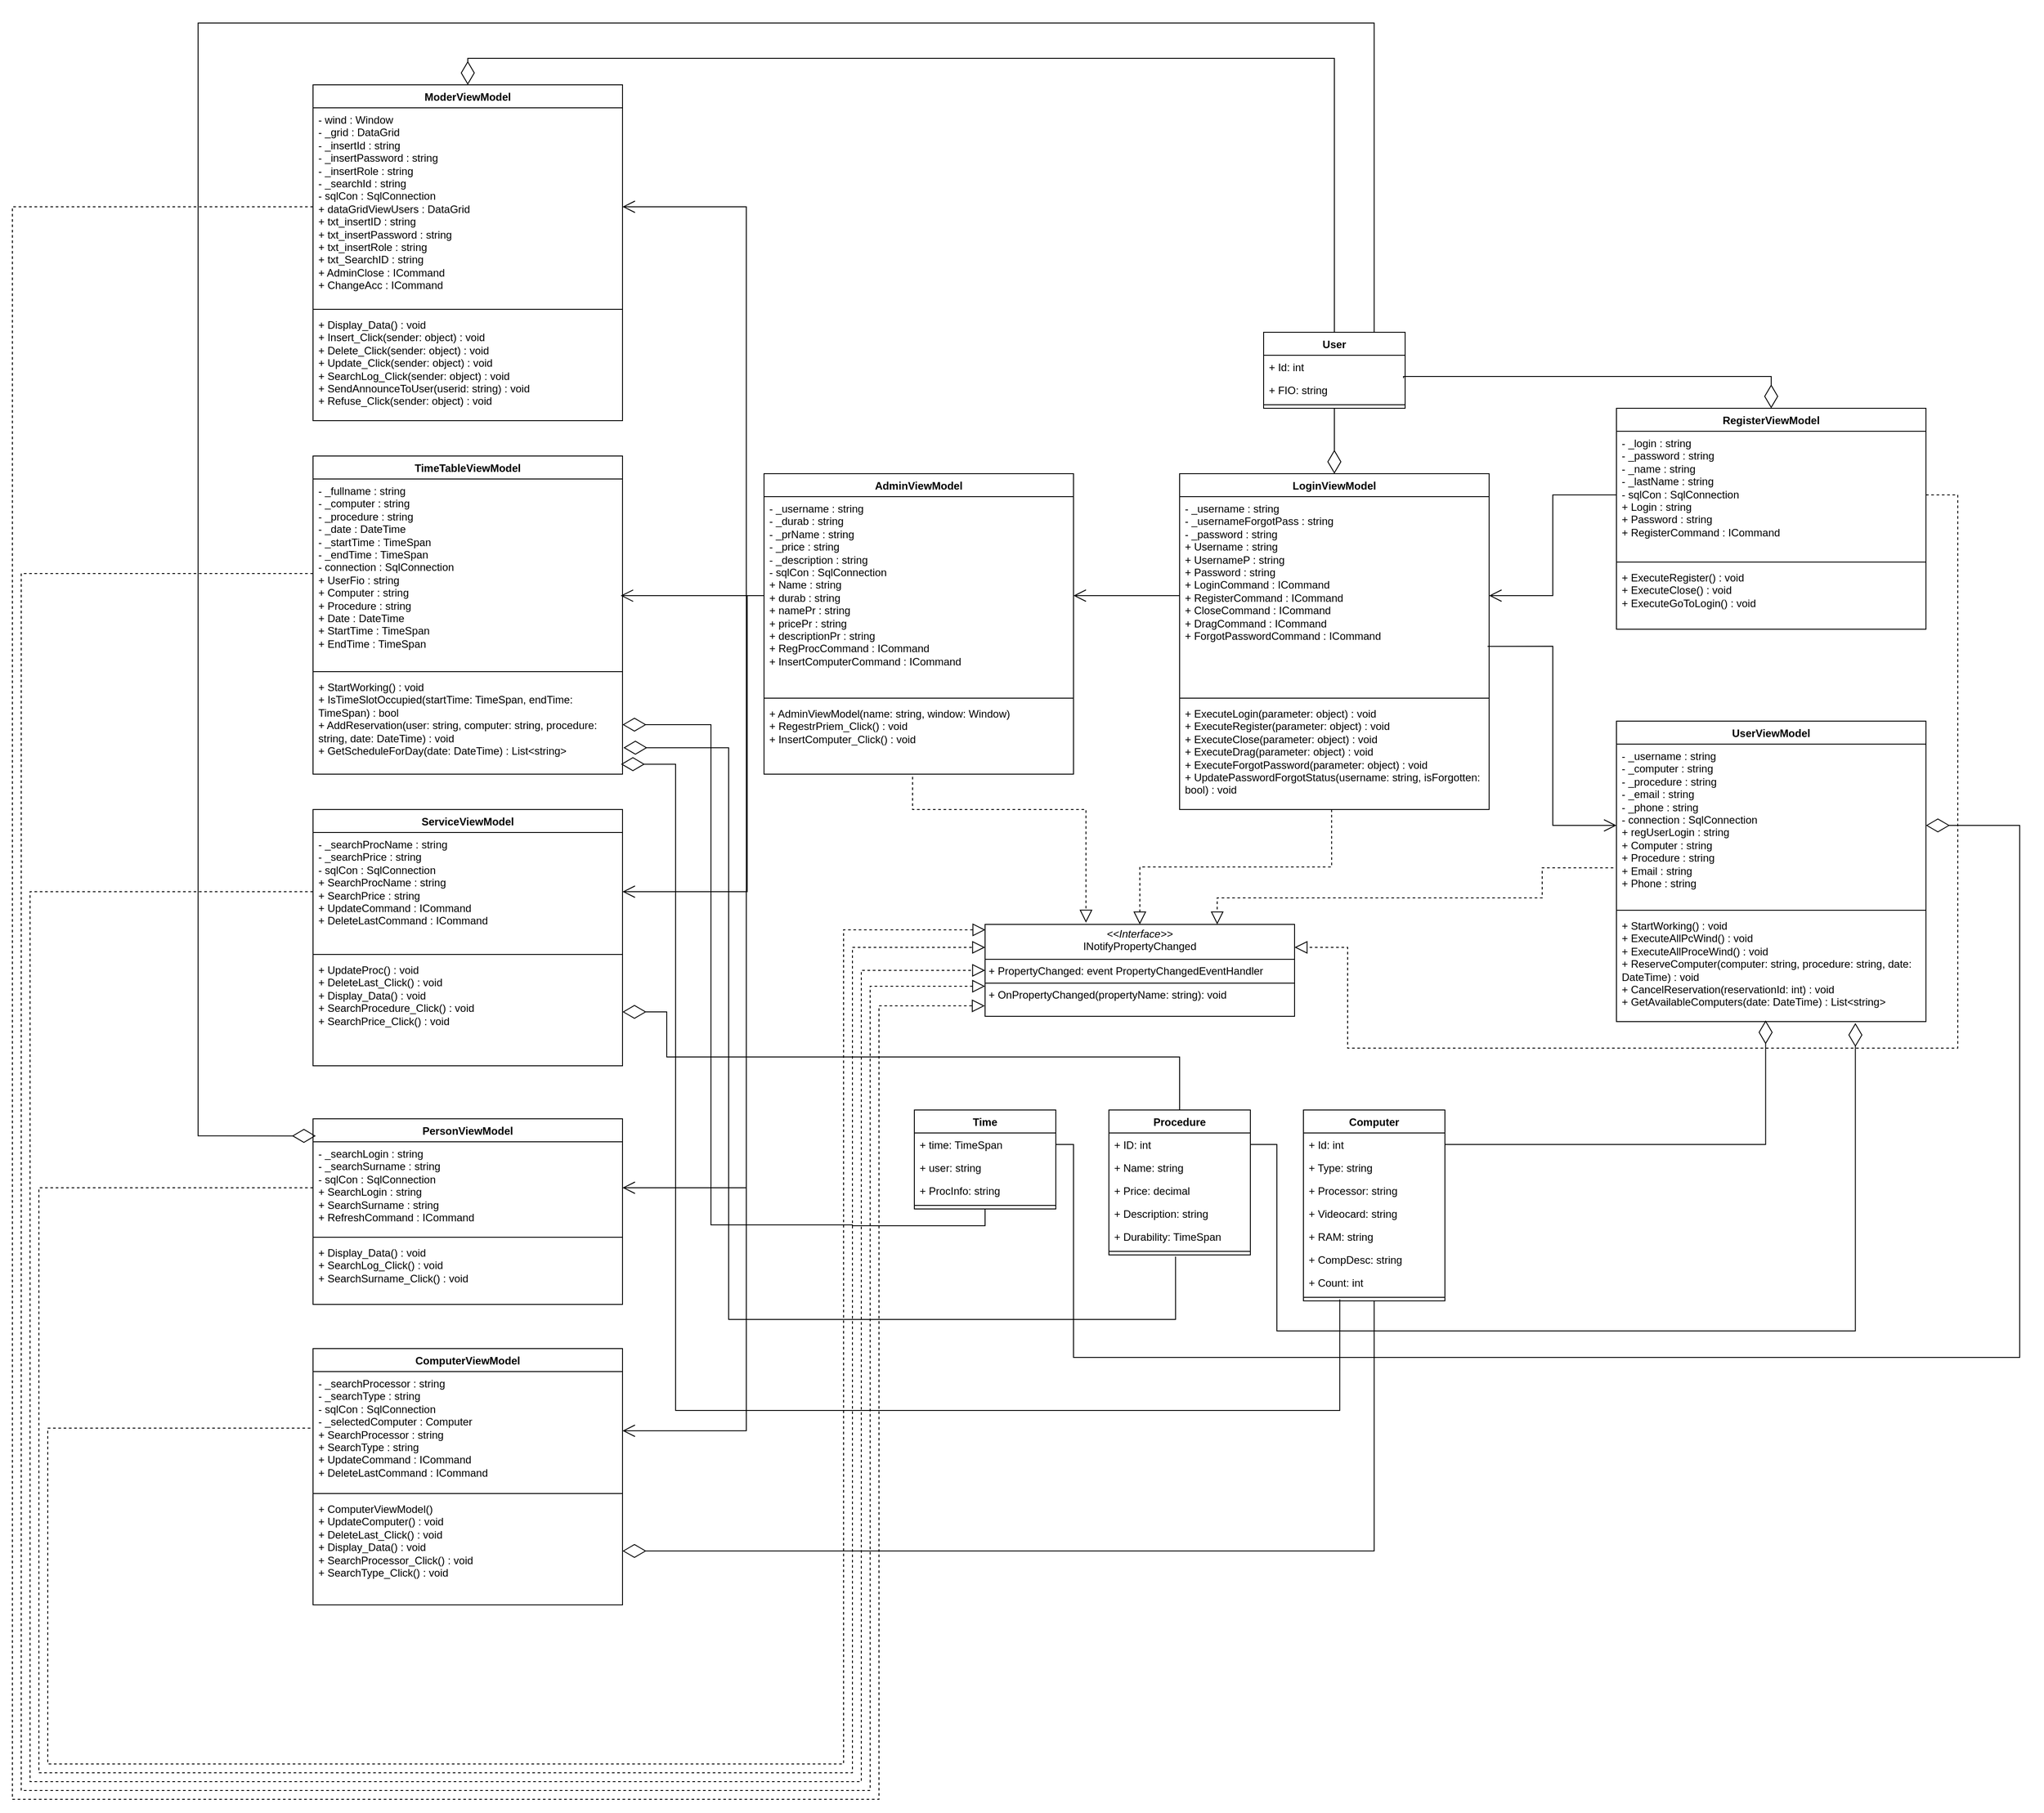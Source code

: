 <mxfile version="24.9.0">
  <diagram name="Страница — 1" id="fvu74d6nLAurT5HDb2t1">
    <mxGraphModel dx="5607" dy="1318" grid="1" gridSize="10" guides="1" tooltips="1" connect="1" arrows="1" fold="1" page="1" pageScale="1" pageWidth="827" pageHeight="1169" math="0" shadow="0">
      <root>
        <mxCell id="0" />
        <mxCell id="1" parent="0" />
        <mxCell id="E3T1B1passS4D4dBxZ9_-2" value="User" style="swimlane;fontStyle=1;align=center;verticalAlign=top;childLayout=stackLayout;horizontal=1;startSize=26;horizontalStack=0;resizeParent=1;resizeParentMax=0;resizeLast=0;collapsible=1;marginBottom=0;whiteSpace=wrap;html=1;" vertex="1" parent="1">
          <mxGeometry x="905" y="1550" width="160" height="86" as="geometry" />
        </mxCell>
        <mxCell id="E3T1B1passS4D4dBxZ9_-3" value="+ Id: int" style="text;strokeColor=none;fillColor=none;align=left;verticalAlign=top;spacingLeft=4;spacingRight=4;overflow=hidden;rotatable=0;points=[[0,0.5],[1,0.5]];portConstraint=eastwest;whiteSpace=wrap;html=1;" vertex="1" parent="E3T1B1passS4D4dBxZ9_-2">
          <mxGeometry y="26" width="160" height="26" as="geometry" />
        </mxCell>
        <mxCell id="E3T1B1passS4D4dBxZ9_-6" value="+ FIO: string" style="text;strokeColor=none;fillColor=none;align=left;verticalAlign=top;spacingLeft=4;spacingRight=4;overflow=hidden;rotatable=0;points=[[0,0.5],[1,0.5]];portConstraint=eastwest;whiteSpace=wrap;html=1;" vertex="1" parent="E3T1B1passS4D4dBxZ9_-2">
          <mxGeometry y="52" width="160" height="26" as="geometry" />
        </mxCell>
        <mxCell id="E3T1B1passS4D4dBxZ9_-4" value="" style="line;strokeWidth=1;fillColor=none;align=left;verticalAlign=middle;spacingTop=-1;spacingLeft=3;spacingRight=3;rotatable=0;labelPosition=right;points=[];portConstraint=eastwest;strokeColor=inherit;" vertex="1" parent="E3T1B1passS4D4dBxZ9_-2">
          <mxGeometry y="78" width="160" height="8" as="geometry" />
        </mxCell>
        <mxCell id="E3T1B1passS4D4dBxZ9_-7" value="Computer" style="swimlane;fontStyle=1;align=center;verticalAlign=top;childLayout=stackLayout;horizontal=1;startSize=26;horizontalStack=0;resizeParent=1;resizeParentMax=0;resizeLast=0;collapsible=1;marginBottom=0;whiteSpace=wrap;html=1;" vertex="1" parent="1">
          <mxGeometry x="950" y="2430" width="160" height="216" as="geometry" />
        </mxCell>
        <mxCell id="E3T1B1passS4D4dBxZ9_-8" value="+ Id: int" style="text;strokeColor=none;fillColor=none;align=left;verticalAlign=top;spacingLeft=4;spacingRight=4;overflow=hidden;rotatable=0;points=[[0,0.5],[1,0.5]];portConstraint=eastwest;whiteSpace=wrap;html=1;" vertex="1" parent="E3T1B1passS4D4dBxZ9_-7">
          <mxGeometry y="26" width="160" height="26" as="geometry" />
        </mxCell>
        <mxCell id="E3T1B1passS4D4dBxZ9_-11" value="+ Type: string" style="text;strokeColor=none;fillColor=none;align=left;verticalAlign=top;spacingLeft=4;spacingRight=4;overflow=hidden;rotatable=0;points=[[0,0.5],[1,0.5]];portConstraint=eastwest;whiteSpace=wrap;html=1;" vertex="1" parent="E3T1B1passS4D4dBxZ9_-7">
          <mxGeometry y="52" width="160" height="26" as="geometry" />
        </mxCell>
        <mxCell id="E3T1B1passS4D4dBxZ9_-12" value="+ Processor: string" style="text;strokeColor=none;fillColor=none;align=left;verticalAlign=top;spacingLeft=4;spacingRight=4;overflow=hidden;rotatable=0;points=[[0,0.5],[1,0.5]];portConstraint=eastwest;whiteSpace=wrap;html=1;" vertex="1" parent="E3T1B1passS4D4dBxZ9_-7">
          <mxGeometry y="78" width="160" height="26" as="geometry" />
        </mxCell>
        <mxCell id="E3T1B1passS4D4dBxZ9_-13" value="+ Videocard: string" style="text;strokeColor=none;fillColor=none;align=left;verticalAlign=top;spacingLeft=4;spacingRight=4;overflow=hidden;rotatable=0;points=[[0,0.5],[1,0.5]];portConstraint=eastwest;whiteSpace=wrap;html=1;" vertex="1" parent="E3T1B1passS4D4dBxZ9_-7">
          <mxGeometry y="104" width="160" height="26" as="geometry" />
        </mxCell>
        <mxCell id="E3T1B1passS4D4dBxZ9_-14" value="+ RAM: string" style="text;strokeColor=none;fillColor=none;align=left;verticalAlign=top;spacingLeft=4;spacingRight=4;overflow=hidden;rotatable=0;points=[[0,0.5],[1,0.5]];portConstraint=eastwest;whiteSpace=wrap;html=1;" vertex="1" parent="E3T1B1passS4D4dBxZ9_-7">
          <mxGeometry y="130" width="160" height="26" as="geometry" />
        </mxCell>
        <mxCell id="E3T1B1passS4D4dBxZ9_-15" value="+ CompDesc: string" style="text;strokeColor=none;fillColor=none;align=left;verticalAlign=top;spacingLeft=4;spacingRight=4;overflow=hidden;rotatable=0;points=[[0,0.5],[1,0.5]];portConstraint=eastwest;whiteSpace=wrap;html=1;" vertex="1" parent="E3T1B1passS4D4dBxZ9_-7">
          <mxGeometry y="156" width="160" height="26" as="geometry" />
        </mxCell>
        <mxCell id="E3T1B1passS4D4dBxZ9_-16" value="+ Count: int" style="text;strokeColor=none;fillColor=none;align=left;verticalAlign=top;spacingLeft=4;spacingRight=4;overflow=hidden;rotatable=0;points=[[0,0.5],[1,0.5]];portConstraint=eastwest;whiteSpace=wrap;html=1;" vertex="1" parent="E3T1B1passS4D4dBxZ9_-7">
          <mxGeometry y="182" width="160" height="26" as="geometry" />
        </mxCell>
        <mxCell id="E3T1B1passS4D4dBxZ9_-10" value="" style="line;strokeWidth=1;fillColor=none;align=left;verticalAlign=middle;spacingTop=-1;spacingLeft=3;spacingRight=3;rotatable=0;labelPosition=right;points=[];portConstraint=eastwest;strokeColor=inherit;" vertex="1" parent="E3T1B1passS4D4dBxZ9_-7">
          <mxGeometry y="208" width="160" height="8" as="geometry" />
        </mxCell>
        <mxCell id="E3T1B1passS4D4dBxZ9_-17" value="Procedure" style="swimlane;fontStyle=1;align=center;verticalAlign=top;childLayout=stackLayout;horizontal=1;startSize=26;horizontalStack=0;resizeParent=1;resizeParentMax=0;resizeLast=0;collapsible=1;marginBottom=0;whiteSpace=wrap;html=1;" vertex="1" parent="1">
          <mxGeometry x="730" y="2430" width="160" height="164" as="geometry" />
        </mxCell>
        <mxCell id="E3T1B1passS4D4dBxZ9_-18" value="+ ID: int" style="text;strokeColor=none;fillColor=none;align=left;verticalAlign=top;spacingLeft=4;spacingRight=4;overflow=hidden;rotatable=0;points=[[0,0.5],[1,0.5]];portConstraint=eastwest;whiteSpace=wrap;html=1;" vertex="1" parent="E3T1B1passS4D4dBxZ9_-17">
          <mxGeometry y="26" width="160" height="26" as="geometry" />
        </mxCell>
        <mxCell id="E3T1B1passS4D4dBxZ9_-22" value="+ Name: string" style="text;strokeColor=none;fillColor=none;align=left;verticalAlign=top;spacingLeft=4;spacingRight=4;overflow=hidden;rotatable=0;points=[[0,0.5],[1,0.5]];portConstraint=eastwest;whiteSpace=wrap;html=1;" vertex="1" parent="E3T1B1passS4D4dBxZ9_-17">
          <mxGeometry y="52" width="160" height="26" as="geometry" />
        </mxCell>
        <mxCell id="E3T1B1passS4D4dBxZ9_-23" value="+ Price: decimal" style="text;strokeColor=none;fillColor=none;align=left;verticalAlign=top;spacingLeft=4;spacingRight=4;overflow=hidden;rotatable=0;points=[[0,0.5],[1,0.5]];portConstraint=eastwest;whiteSpace=wrap;html=1;" vertex="1" parent="E3T1B1passS4D4dBxZ9_-17">
          <mxGeometry y="78" width="160" height="26" as="geometry" />
        </mxCell>
        <mxCell id="E3T1B1passS4D4dBxZ9_-24" value="+ Description: string" style="text;strokeColor=none;fillColor=none;align=left;verticalAlign=top;spacingLeft=4;spacingRight=4;overflow=hidden;rotatable=0;points=[[0,0.5],[1,0.5]];portConstraint=eastwest;whiteSpace=wrap;html=1;" vertex="1" parent="E3T1B1passS4D4dBxZ9_-17">
          <mxGeometry y="104" width="160" height="26" as="geometry" />
        </mxCell>
        <mxCell id="E3T1B1passS4D4dBxZ9_-19" value="+ Durability: TimeSpan" style="text;strokeColor=none;fillColor=none;align=left;verticalAlign=top;spacingLeft=4;spacingRight=4;overflow=hidden;rotatable=0;points=[[0,0.5],[1,0.5]];portConstraint=eastwest;whiteSpace=wrap;html=1;" vertex="1" parent="E3T1B1passS4D4dBxZ9_-17">
          <mxGeometry y="130" width="160" height="26" as="geometry" />
        </mxCell>
        <mxCell id="E3T1B1passS4D4dBxZ9_-20" value="" style="line;strokeWidth=1;fillColor=none;align=left;verticalAlign=middle;spacingTop=-1;spacingLeft=3;spacingRight=3;rotatable=0;labelPosition=right;points=[];portConstraint=eastwest;strokeColor=inherit;" vertex="1" parent="E3T1B1passS4D4dBxZ9_-17">
          <mxGeometry y="156" width="160" height="8" as="geometry" />
        </mxCell>
        <mxCell id="E3T1B1passS4D4dBxZ9_-25" value="Time" style="swimlane;fontStyle=1;align=center;verticalAlign=top;childLayout=stackLayout;horizontal=1;startSize=26;horizontalStack=0;resizeParent=1;resizeParentMax=0;resizeLast=0;collapsible=1;marginBottom=0;whiteSpace=wrap;html=1;" vertex="1" parent="1">
          <mxGeometry x="510" y="2430" width="160" height="112" as="geometry" />
        </mxCell>
        <mxCell id="E3T1B1passS4D4dBxZ9_-26" value="+ time: TimeSpan" style="text;strokeColor=none;fillColor=none;align=left;verticalAlign=top;spacingLeft=4;spacingRight=4;overflow=hidden;rotatable=0;points=[[0,0.5],[1,0.5]];portConstraint=eastwest;whiteSpace=wrap;html=1;" vertex="1" parent="E3T1B1passS4D4dBxZ9_-25">
          <mxGeometry y="26" width="160" height="26" as="geometry" />
        </mxCell>
        <mxCell id="E3T1B1passS4D4dBxZ9_-29" value="+ user: string" style="text;strokeColor=none;fillColor=none;align=left;verticalAlign=top;spacingLeft=4;spacingRight=4;overflow=hidden;rotatable=0;points=[[0,0.5],[1,0.5]];portConstraint=eastwest;whiteSpace=wrap;html=1;" vertex="1" parent="E3T1B1passS4D4dBxZ9_-25">
          <mxGeometry y="52" width="160" height="26" as="geometry" />
        </mxCell>
        <mxCell id="E3T1B1passS4D4dBxZ9_-27" value="+ ProcInfo: string" style="text;strokeColor=none;fillColor=none;align=left;verticalAlign=top;spacingLeft=4;spacingRight=4;overflow=hidden;rotatable=0;points=[[0,0.5],[1,0.5]];portConstraint=eastwest;whiteSpace=wrap;html=1;" vertex="1" parent="E3T1B1passS4D4dBxZ9_-25">
          <mxGeometry y="78" width="160" height="26" as="geometry" />
        </mxCell>
        <mxCell id="E3T1B1passS4D4dBxZ9_-28" value="" style="line;strokeWidth=1;fillColor=none;align=left;verticalAlign=middle;spacingTop=-1;spacingLeft=3;spacingRight=3;rotatable=0;labelPosition=right;points=[];portConstraint=eastwest;strokeColor=inherit;" vertex="1" parent="E3T1B1passS4D4dBxZ9_-25">
          <mxGeometry y="104" width="160" height="8" as="geometry" />
        </mxCell>
        <mxCell id="E3T1B1passS4D4dBxZ9_-46" value="AdminViewModel" style="swimlane;fontStyle=1;align=center;verticalAlign=top;childLayout=stackLayout;horizontal=1;startSize=26;horizontalStack=0;resizeParent=1;resizeParentMax=0;resizeLast=0;collapsible=1;marginBottom=0;whiteSpace=wrap;html=1;" vertex="1" parent="1">
          <mxGeometry x="340" y="1710" width="350" height="340" as="geometry" />
        </mxCell>
        <mxCell id="E3T1B1passS4D4dBxZ9_-47" value="&lt;div&gt;- _username : string&lt;/div&gt;&lt;div&gt;- _durab : string&lt;/div&gt;&lt;div&gt;- _prName : string&lt;/div&gt;&lt;div&gt;- _price : string&lt;/div&gt;&lt;div&gt;- _description : string&lt;/div&gt;&lt;div&gt;- sqlCon : SqlConnection&lt;br&gt;&lt;div&gt;+ Name : string&lt;/div&gt;&lt;div&gt;+ durab : string&lt;/div&gt;&lt;div&gt;+ namePr : string&lt;/div&gt;&lt;div&gt;+ pricePr : string&lt;/div&gt;&lt;div&gt;+ descriptionPr : string&lt;/div&gt;&lt;div&gt;+ RegProcCommand : ICommand&lt;/div&gt;&lt;div&gt;+ InsertComputerCommand : ICommand&lt;/div&gt;&lt;/div&gt;" style="text;strokeColor=none;fillColor=none;align=left;verticalAlign=top;spacingLeft=4;spacingRight=4;overflow=hidden;rotatable=0;points=[[0,0.5],[1,0.5]];portConstraint=eastwest;whiteSpace=wrap;html=1;" vertex="1" parent="E3T1B1passS4D4dBxZ9_-46">
          <mxGeometry y="26" width="350" height="224" as="geometry" />
        </mxCell>
        <mxCell id="E3T1B1passS4D4dBxZ9_-48" value="" style="line;strokeWidth=1;fillColor=none;align=left;verticalAlign=middle;spacingTop=-1;spacingLeft=3;spacingRight=3;rotatable=0;labelPosition=right;points=[];portConstraint=eastwest;strokeColor=inherit;" vertex="1" parent="E3T1B1passS4D4dBxZ9_-46">
          <mxGeometry y="250" width="350" height="8" as="geometry" />
        </mxCell>
        <mxCell id="E3T1B1passS4D4dBxZ9_-49" value="&lt;span class=&quot;hljs-addition&quot;&gt;+ AdminViewModel(name: string, window: Window)&lt;/span&gt;&lt;br&gt;&lt;div&gt;+ RegestrPriem_Click() : void&lt;/div&gt;&lt;div&gt;+ InsertComputer_Click() : void&lt;/div&gt;" style="text;strokeColor=none;fillColor=none;align=left;verticalAlign=top;spacingLeft=4;spacingRight=4;overflow=hidden;rotatable=0;points=[[0,0.5],[1,0.5]];portConstraint=eastwest;whiteSpace=wrap;html=1;" vertex="1" parent="E3T1B1passS4D4dBxZ9_-46">
          <mxGeometry y="258" width="350" height="82" as="geometry" />
        </mxCell>
        <mxCell id="E3T1B1passS4D4dBxZ9_-50" value="ComputerViewModel" style="swimlane;fontStyle=1;align=center;verticalAlign=top;childLayout=stackLayout;horizontal=1;startSize=26;horizontalStack=0;resizeParent=1;resizeParentMax=0;resizeLast=0;collapsible=1;marginBottom=0;whiteSpace=wrap;html=1;" vertex="1" parent="1">
          <mxGeometry x="-170" y="2700" width="350" height="290" as="geometry" />
        </mxCell>
        <mxCell id="E3T1B1passS4D4dBxZ9_-51" value="&lt;div&gt;- _searchProcessor : string&lt;/div&gt;&lt;div&gt;- _searchType : string&lt;/div&gt;&lt;div&gt;- sqlCon : SqlConnection&lt;/div&gt;&lt;div&gt;- _selectedComputer : Computer&lt;br&gt;&lt;div&gt;+ SearchProcessor : string&lt;/div&gt;&lt;div&gt;+ SearchType : string&lt;/div&gt;&lt;div&gt;+ UpdateCommand : ICommand&lt;/div&gt;&lt;div&gt;+ DeleteLastCommand : ICommand&lt;/div&gt;&lt;/div&gt;" style="text;strokeColor=none;fillColor=none;align=left;verticalAlign=top;spacingLeft=4;spacingRight=4;overflow=hidden;rotatable=0;points=[[0,0.5],[1,0.5]];portConstraint=eastwest;whiteSpace=wrap;html=1;" vertex="1" parent="E3T1B1passS4D4dBxZ9_-50">
          <mxGeometry y="26" width="350" height="134" as="geometry" />
        </mxCell>
        <mxCell id="E3T1B1passS4D4dBxZ9_-52" value="" style="line;strokeWidth=1;fillColor=none;align=left;verticalAlign=middle;spacingTop=-1;spacingLeft=3;spacingRight=3;rotatable=0;labelPosition=right;points=[];portConstraint=eastwest;strokeColor=inherit;" vertex="1" parent="E3T1B1passS4D4dBxZ9_-50">
          <mxGeometry y="160" width="350" height="8" as="geometry" />
        </mxCell>
        <mxCell id="E3T1B1passS4D4dBxZ9_-53" value="&lt;span class=&quot;hljs-addition&quot;&gt;+ ComputerViewModel()&lt;/span&gt;&lt;br&gt;&lt;div&gt;+ UpdateComputer() : void&lt;/div&gt;&lt;div&gt;+ DeleteLast_Click() : void&lt;/div&gt;&lt;div&gt;+ Display_Data() : void&lt;/div&gt;&lt;div&gt;+ SearchProcessor_Click() : void&lt;/div&gt;&lt;div&gt;+ SearchType_Click() : void&lt;/div&gt;&lt;div&gt;&lt;br&gt;&lt;/div&gt;" style="text;strokeColor=none;fillColor=none;align=left;verticalAlign=top;spacingLeft=4;spacingRight=4;overflow=hidden;rotatable=0;points=[[0,0.5],[1,0.5]];portConstraint=eastwest;whiteSpace=wrap;html=1;" vertex="1" parent="E3T1B1passS4D4dBxZ9_-50">
          <mxGeometry y="168" width="350" height="122" as="geometry" />
        </mxCell>
        <mxCell id="E3T1B1passS4D4dBxZ9_-54" value="LoginViewModel" style="swimlane;fontStyle=1;align=center;verticalAlign=top;childLayout=stackLayout;horizontal=1;startSize=26;horizontalStack=0;resizeParent=1;resizeParentMax=0;resizeLast=0;collapsible=1;marginBottom=0;whiteSpace=wrap;html=1;" vertex="1" parent="1">
          <mxGeometry x="810" y="1710" width="350" height="380" as="geometry" />
        </mxCell>
        <mxCell id="E3T1B1passS4D4dBxZ9_-55" value="&lt;div&gt;- _username : string&lt;/div&gt;&lt;div&gt;- _usernameForgotPass : string&lt;/div&gt;&lt;div&gt;- _password : string&lt;br&gt;&lt;div&gt;+ Username : string&lt;/div&gt;&lt;div&gt;+ UsernameP : string&lt;/div&gt;&lt;div&gt;+ Password : string&lt;/div&gt;&lt;div&gt;+ LoginCommand : ICommand&lt;/div&gt;&lt;div&gt;+ RegisterCommand : ICommand&lt;/div&gt;&lt;div&gt;+ CloseCommand : ICommand&lt;/div&gt;&lt;div&gt;+ DragCommand : ICommand&lt;/div&gt;&lt;div&gt;+ ForgotPasswordCommand : ICommand&lt;/div&gt;&lt;/div&gt;" style="text;strokeColor=none;fillColor=none;align=left;verticalAlign=top;spacingLeft=4;spacingRight=4;overflow=hidden;rotatable=0;points=[[0,0.5],[1,0.5]];portConstraint=eastwest;whiteSpace=wrap;html=1;" vertex="1" parent="E3T1B1passS4D4dBxZ9_-54">
          <mxGeometry y="26" width="350" height="224" as="geometry" />
        </mxCell>
        <mxCell id="E3T1B1passS4D4dBxZ9_-56" value="" style="line;strokeWidth=1;fillColor=none;align=left;verticalAlign=middle;spacingTop=-1;spacingLeft=3;spacingRight=3;rotatable=0;labelPosition=right;points=[];portConstraint=eastwest;strokeColor=inherit;" vertex="1" parent="E3T1B1passS4D4dBxZ9_-54">
          <mxGeometry y="250" width="350" height="8" as="geometry" />
        </mxCell>
        <mxCell id="E3T1B1passS4D4dBxZ9_-57" value="&lt;div&gt;+ ExecuteLogin(parameter: object) : void&lt;/div&gt;&lt;div&gt;+ ExecuteRegister(parameter: object) : void&lt;/div&gt;&lt;div&gt;+ ExecuteClose(parameter: object) : void&lt;/div&gt;&lt;div&gt;+ ExecuteDrag(parameter: object) : void&lt;/div&gt;&lt;div&gt;+ ExecuteForgotPassword(parameter: object) : void&lt;/div&gt;&lt;div&gt;+ UpdatePasswordForgotStatus(username: string, isForgotten: bool) : void&lt;/div&gt;&lt;div&gt;&lt;br&gt;&lt;/div&gt;" style="text;strokeColor=none;fillColor=none;align=left;verticalAlign=top;spacingLeft=4;spacingRight=4;overflow=hidden;rotatable=0;points=[[0,0.5],[1,0.5]];portConstraint=eastwest;whiteSpace=wrap;html=1;" vertex="1" parent="E3T1B1passS4D4dBxZ9_-54">
          <mxGeometry y="258" width="350" height="122" as="geometry" />
        </mxCell>
        <mxCell id="E3T1B1passS4D4dBxZ9_-58" value="&lt;p style=&quot;margin:0px;margin-top:4px;text-align:center;&quot;&gt;&lt;i&gt;&amp;lt;&amp;lt;Interface&amp;gt;&amp;gt;&lt;/i&gt;&lt;br&gt;INotifyPropertyChanged&lt;/p&gt;&lt;hr size=&quot;1&quot; style=&quot;border-style:solid;&quot;&gt;&lt;p style=&quot;margin:0px;margin-left:4px;&quot;&gt;+ PropertyChanged: event PropertyChangedEventHandler&lt;/p&gt;&lt;hr size=&quot;1&quot; style=&quot;border-style:solid;&quot;&gt;&lt;p style=&quot;margin:0px;margin-left:4px;&quot;&gt;&lt;span class=&quot;hljs-bullet&quot;&gt;+&lt;/span&gt; OnPropertyChanged(propertyName: string): void&lt;/p&gt;" style="verticalAlign=top;align=left;overflow=fill;html=1;whiteSpace=wrap;" vertex="1" parent="1">
          <mxGeometry x="590" y="2220" width="350" height="104" as="geometry" />
        </mxCell>
        <mxCell id="E3T1B1passS4D4dBxZ9_-59" value="ModerViewModel" style="swimlane;fontStyle=1;align=center;verticalAlign=top;childLayout=stackLayout;horizontal=1;startSize=26;horizontalStack=0;resizeParent=1;resizeParentMax=0;resizeLast=0;collapsible=1;marginBottom=0;whiteSpace=wrap;html=1;" vertex="1" parent="1">
          <mxGeometry x="-170" y="1270" width="350" height="380" as="geometry" />
        </mxCell>
        <mxCell id="E3T1B1passS4D4dBxZ9_-60" value="&lt;div&gt;- wind : Window&lt;/div&gt;&lt;div&gt;- _grid : DataGrid&lt;/div&gt;&lt;div&gt;- _insertId : string&lt;/div&gt;&lt;div&gt;- _insertPassword : string&lt;/div&gt;&lt;div&gt;- _insertRole : string&lt;/div&gt;&lt;div&gt;- _searchId : string&lt;/div&gt;&lt;div&gt;- sqlCon : SqlConnection&lt;br&gt;&lt;div&gt;+ dataGridViewUsers : DataGrid&lt;/div&gt;&lt;div&gt;+ txt_insertID : string&lt;/div&gt;&lt;div&gt;+ txt_insertPassword : string&lt;/div&gt;&lt;div&gt;+ txt_insertRole : string&lt;/div&gt;&lt;div&gt;+ txt_SearchID : string&lt;/div&gt;&lt;div&gt;+ AdminClose : ICommand&lt;/div&gt;&lt;div&gt;+ ChangeAcc : ICommand&lt;/div&gt;&lt;/div&gt;" style="text;strokeColor=none;fillColor=none;align=left;verticalAlign=top;spacingLeft=4;spacingRight=4;overflow=hidden;rotatable=0;points=[[0,0.5],[1,0.5]];portConstraint=eastwest;whiteSpace=wrap;html=1;" vertex="1" parent="E3T1B1passS4D4dBxZ9_-59">
          <mxGeometry y="26" width="350" height="224" as="geometry" />
        </mxCell>
        <mxCell id="E3T1B1passS4D4dBxZ9_-61" value="" style="line;strokeWidth=1;fillColor=none;align=left;verticalAlign=middle;spacingTop=-1;spacingLeft=3;spacingRight=3;rotatable=0;labelPosition=right;points=[];portConstraint=eastwest;strokeColor=inherit;" vertex="1" parent="E3T1B1passS4D4dBxZ9_-59">
          <mxGeometry y="250" width="350" height="8" as="geometry" />
        </mxCell>
        <mxCell id="E3T1B1passS4D4dBxZ9_-62" value="&lt;div&gt;+ Display_Data() : void&lt;/div&gt;&lt;div&gt;+ Insert_Click(sender: object) : void&lt;/div&gt;&lt;div&gt;+ Delete_Click(sender: object) : void&lt;/div&gt;&lt;div&gt;+ Update_Click(sender: object) : void&lt;/div&gt;&lt;div&gt;+ SearchLog_Click(sender: object) : void&lt;/div&gt;&lt;div&gt;+ SendAnnounceToUser(userid: string) : void&lt;/div&gt;&lt;div&gt;+ Refuse_Click(sender: object) : void&lt;/div&gt;&lt;div&gt;&lt;br&gt;&lt;/div&gt;" style="text;strokeColor=none;fillColor=none;align=left;verticalAlign=top;spacingLeft=4;spacingRight=4;overflow=hidden;rotatable=0;points=[[0,0.5],[1,0.5]];portConstraint=eastwest;whiteSpace=wrap;html=1;" vertex="1" parent="E3T1B1passS4D4dBxZ9_-59">
          <mxGeometry y="258" width="350" height="122" as="geometry" />
        </mxCell>
        <mxCell id="E3T1B1passS4D4dBxZ9_-63" value="PersonViewModel" style="swimlane;fontStyle=1;align=center;verticalAlign=top;childLayout=stackLayout;horizontal=1;startSize=26;horizontalStack=0;resizeParent=1;resizeParentMax=0;resizeLast=0;collapsible=1;marginBottom=0;whiteSpace=wrap;html=1;" vertex="1" parent="1">
          <mxGeometry x="-170" y="2440" width="350" height="210" as="geometry" />
        </mxCell>
        <mxCell id="E3T1B1passS4D4dBxZ9_-64" value="&lt;div&gt;- _searchLogin : string&lt;/div&gt;&lt;div&gt;- _searchSurname : string&lt;/div&gt;&lt;div&gt;- sqlCon : SqlConnection&lt;br&gt;&lt;div&gt;+ SearchLogin : string&lt;/div&gt;&lt;div&gt;+ SearchSurname : string&lt;/div&gt;&lt;div&gt;+ RefreshCommand : ICommand&lt;/div&gt;&lt;/div&gt;" style="text;strokeColor=none;fillColor=none;align=left;verticalAlign=top;spacingLeft=4;spacingRight=4;overflow=hidden;rotatable=0;points=[[0,0.5],[1,0.5]];portConstraint=eastwest;whiteSpace=wrap;html=1;" vertex="1" parent="E3T1B1passS4D4dBxZ9_-63">
          <mxGeometry y="26" width="350" height="104" as="geometry" />
        </mxCell>
        <mxCell id="E3T1B1passS4D4dBxZ9_-65" value="" style="line;strokeWidth=1;fillColor=none;align=left;verticalAlign=middle;spacingTop=-1;spacingLeft=3;spacingRight=3;rotatable=0;labelPosition=right;points=[];portConstraint=eastwest;strokeColor=inherit;" vertex="1" parent="E3T1B1passS4D4dBxZ9_-63">
          <mxGeometry y="130" width="350" height="8" as="geometry" />
        </mxCell>
        <mxCell id="E3T1B1passS4D4dBxZ9_-66" value="&lt;div&gt;+ Display_Data() : void&lt;/div&gt;&lt;div&gt;+ SearchLog_Click() : void&lt;/div&gt;&lt;div&gt;+ SearchSurname_Click() : void&lt;/div&gt;" style="text;strokeColor=none;fillColor=none;align=left;verticalAlign=top;spacingLeft=4;spacingRight=4;overflow=hidden;rotatable=0;points=[[0,0.5],[1,0.5]];portConstraint=eastwest;whiteSpace=wrap;html=1;" vertex="1" parent="E3T1B1passS4D4dBxZ9_-63">
          <mxGeometry y="138" width="350" height="72" as="geometry" />
        </mxCell>
        <mxCell id="E3T1B1passS4D4dBxZ9_-67" value="RegisterViewModel" style="swimlane;fontStyle=1;align=center;verticalAlign=top;childLayout=stackLayout;horizontal=1;startSize=26;horizontalStack=0;resizeParent=1;resizeParentMax=0;resizeLast=0;collapsible=1;marginBottom=0;whiteSpace=wrap;html=1;" vertex="1" parent="1">
          <mxGeometry x="1304" y="1636" width="350" height="250" as="geometry" />
        </mxCell>
        <mxCell id="E3T1B1passS4D4dBxZ9_-68" value="&lt;div&gt;- _login : string&lt;/div&gt;&lt;div&gt;- _password : string&lt;/div&gt;&lt;div&gt;- _name : string&lt;/div&gt;&lt;div&gt;- _lastName : string&lt;/div&gt;&lt;div&gt;- sqlCon : SqlConnection&lt;br&gt;&lt;div&gt;+ Login : string&lt;/div&gt;&lt;div&gt;+ Password : string&lt;/div&gt;&lt;div&gt;+ RegisterCommand : ICommand&lt;/div&gt;&lt;/div&gt;" style="text;strokeColor=none;fillColor=none;align=left;verticalAlign=top;spacingLeft=4;spacingRight=4;overflow=hidden;rotatable=0;points=[[0,0.5],[1,0.5]];portConstraint=eastwest;whiteSpace=wrap;html=1;" vertex="1" parent="E3T1B1passS4D4dBxZ9_-67">
          <mxGeometry y="26" width="350" height="144" as="geometry" />
        </mxCell>
        <mxCell id="E3T1B1passS4D4dBxZ9_-69" value="" style="line;strokeWidth=1;fillColor=none;align=left;verticalAlign=middle;spacingTop=-1;spacingLeft=3;spacingRight=3;rotatable=0;labelPosition=right;points=[];portConstraint=eastwest;strokeColor=inherit;" vertex="1" parent="E3T1B1passS4D4dBxZ9_-67">
          <mxGeometry y="170" width="350" height="8" as="geometry" />
        </mxCell>
        <mxCell id="E3T1B1passS4D4dBxZ9_-70" value="&lt;div&gt;+ ExecuteRegister() : void&lt;/div&gt;&lt;div&gt;+ ExecuteClose() : void&lt;/div&gt;&lt;div&gt;+ ExecuteGoToLogin() : void&lt;/div&gt;" style="text;strokeColor=none;fillColor=none;align=left;verticalAlign=top;spacingLeft=4;spacingRight=4;overflow=hidden;rotatable=0;points=[[0,0.5],[1,0.5]];portConstraint=eastwest;whiteSpace=wrap;html=1;" vertex="1" parent="E3T1B1passS4D4dBxZ9_-67">
          <mxGeometry y="178" width="350" height="72" as="geometry" />
        </mxCell>
        <mxCell id="E3T1B1passS4D4dBxZ9_-71" value="ServiceViewModel" style="swimlane;fontStyle=1;align=center;verticalAlign=top;childLayout=stackLayout;horizontal=1;startSize=26;horizontalStack=0;resizeParent=1;resizeParentMax=0;resizeLast=0;collapsible=1;marginBottom=0;whiteSpace=wrap;html=1;" vertex="1" parent="1">
          <mxGeometry x="-170" y="2090" width="350" height="290" as="geometry" />
        </mxCell>
        <mxCell id="E3T1B1passS4D4dBxZ9_-72" value="&lt;div&gt;- _searchProcName : string&lt;/div&gt;&lt;div&gt;- _searchPrice : string&lt;/div&gt;&lt;div&gt;- sqlCon : SqlConnection&lt;br&gt;&lt;div&gt;+ SearchProcName : string&lt;/div&gt;&lt;div&gt;+ SearchPrice : string&lt;/div&gt;&lt;div&gt;+ UpdateCommand : ICommand&lt;/div&gt;&lt;div&gt;+ DeleteLastCommand : ICommand&lt;/div&gt;&lt;/div&gt;" style="text;strokeColor=none;fillColor=none;align=left;verticalAlign=top;spacingLeft=4;spacingRight=4;overflow=hidden;rotatable=0;points=[[0,0.5],[1,0.5]];portConstraint=eastwest;whiteSpace=wrap;html=1;" vertex="1" parent="E3T1B1passS4D4dBxZ9_-71">
          <mxGeometry y="26" width="350" height="134" as="geometry" />
        </mxCell>
        <mxCell id="E3T1B1passS4D4dBxZ9_-73" value="" style="line;strokeWidth=1;fillColor=none;align=left;verticalAlign=middle;spacingTop=-1;spacingLeft=3;spacingRight=3;rotatable=0;labelPosition=right;points=[];portConstraint=eastwest;strokeColor=inherit;" vertex="1" parent="E3T1B1passS4D4dBxZ9_-71">
          <mxGeometry y="160" width="350" height="8" as="geometry" />
        </mxCell>
        <mxCell id="E3T1B1passS4D4dBxZ9_-74" value="&lt;div&gt;+ UpdateProc() : void&lt;/div&gt;&lt;div&gt;+ DeleteLast_Click() : void&lt;/div&gt;&lt;div&gt;+ Display_Data() : void&lt;/div&gt;&lt;div&gt;+ SearchProcedure_Click() : void&lt;/div&gt;&lt;div&gt;+ SearchPrice_Click() : void&lt;/div&gt;" style="text;strokeColor=none;fillColor=none;align=left;verticalAlign=top;spacingLeft=4;spacingRight=4;overflow=hidden;rotatable=0;points=[[0,0.5],[1,0.5]];portConstraint=eastwest;whiteSpace=wrap;html=1;" vertex="1" parent="E3T1B1passS4D4dBxZ9_-71">
          <mxGeometry y="168" width="350" height="122" as="geometry" />
        </mxCell>
        <mxCell id="E3T1B1passS4D4dBxZ9_-75" value="TimeTableViewModel" style="swimlane;fontStyle=1;align=center;verticalAlign=top;childLayout=stackLayout;horizontal=1;startSize=26;horizontalStack=0;resizeParent=1;resizeParentMax=0;resizeLast=0;collapsible=1;marginBottom=0;whiteSpace=wrap;html=1;" vertex="1" parent="1">
          <mxGeometry x="-170" y="1690" width="350" height="360" as="geometry" />
        </mxCell>
        <mxCell id="E3T1B1passS4D4dBxZ9_-76" value="&lt;div&gt;- _fullname : string&lt;/div&gt;&lt;div&gt;- _computer : string&lt;/div&gt;&lt;div&gt;- _procedure : string&lt;/div&gt;&lt;div&gt;- _date : DateTime&lt;/div&gt;&lt;div&gt;- _startTime : TimeSpan&lt;/div&gt;&lt;div&gt;- _endTime : TimeSpan&lt;/div&gt;&lt;div&gt;- connection : SqlConnection&lt;br&gt;&lt;div&gt;+ UserFio : string&lt;/div&gt;&lt;div&gt;+ Computer : string&lt;/div&gt;&lt;div&gt;+ Procedure : string&lt;/div&gt;&lt;div&gt;+ Date : DateTime&lt;/div&gt;&lt;div&gt;+ StartTime : TimeSpan&lt;/div&gt;&lt;div&gt;+ EndTime : TimeSpan&lt;/div&gt;&lt;/div&gt;" style="text;strokeColor=none;fillColor=none;align=left;verticalAlign=top;spacingLeft=4;spacingRight=4;overflow=hidden;rotatable=0;points=[[0,0.5],[1,0.5]];portConstraint=eastwest;whiteSpace=wrap;html=1;" vertex="1" parent="E3T1B1passS4D4dBxZ9_-75">
          <mxGeometry y="26" width="350" height="214" as="geometry" />
        </mxCell>
        <mxCell id="E3T1B1passS4D4dBxZ9_-77" value="" style="line;strokeWidth=1;fillColor=none;align=left;verticalAlign=middle;spacingTop=-1;spacingLeft=3;spacingRight=3;rotatable=0;labelPosition=right;points=[];portConstraint=eastwest;strokeColor=inherit;" vertex="1" parent="E3T1B1passS4D4dBxZ9_-75">
          <mxGeometry y="240" width="350" height="8" as="geometry" />
        </mxCell>
        <mxCell id="E3T1B1passS4D4dBxZ9_-78" value="&lt;div&gt;+ StartWorking() : void&lt;/div&gt;&lt;div&gt;+ IsTimeSlotOccupied(startTime: TimeSpan, endTime: TimeSpan) : bool&lt;/div&gt;&lt;div&gt;+ AddReservation(user: string, computer: string, procedure: string, date: DateTime) : void&lt;/div&gt;&lt;div&gt;+ GetScheduleForDay(date: DateTime) : List&amp;lt;string&amp;gt;&lt;/div&gt;" style="text;strokeColor=none;fillColor=none;align=left;verticalAlign=top;spacingLeft=4;spacingRight=4;overflow=hidden;rotatable=0;points=[[0,0.5],[1,0.5]];portConstraint=eastwest;whiteSpace=wrap;html=1;" vertex="1" parent="E3T1B1passS4D4dBxZ9_-75">
          <mxGeometry y="248" width="350" height="112" as="geometry" />
        </mxCell>
        <mxCell id="E3T1B1passS4D4dBxZ9_-79" value="UserViewModel" style="swimlane;fontStyle=1;align=center;verticalAlign=top;childLayout=stackLayout;horizontal=1;startSize=26;horizontalStack=0;resizeParent=1;resizeParentMax=0;resizeLast=0;collapsible=1;marginBottom=0;whiteSpace=wrap;html=1;" vertex="1" parent="1">
          <mxGeometry x="1304" y="1990" width="350" height="340" as="geometry">
            <mxRectangle x="1540" y="1753" width="120" height="30" as="alternateBounds" />
          </mxGeometry>
        </mxCell>
        <mxCell id="E3T1B1passS4D4dBxZ9_-80" value="&lt;div&gt;- _username : string&lt;/div&gt;&lt;div&gt;- _computer : string&lt;/div&gt;&lt;div&gt;- _procedure : string&lt;/div&gt;&lt;div&gt;- _email : string&lt;/div&gt;&lt;div&gt;- _phone : string&lt;/div&gt;&lt;div&gt;- connection : SqlConnection&lt;br&gt;&lt;div&gt;+ regUserLogin : string&lt;/div&gt;&lt;div&gt;+ Computer : string&lt;/div&gt;&lt;div&gt;+ Procedure : string&lt;/div&gt;&lt;div&gt;+ Email : string&lt;/div&gt;&lt;div&gt;+ Phone : string&lt;/div&gt;&lt;/div&gt;" style="text;strokeColor=none;fillColor=none;align=left;verticalAlign=top;spacingLeft=4;spacingRight=4;overflow=hidden;rotatable=0;points=[[0,0.5],[1,0.5]];portConstraint=eastwest;whiteSpace=wrap;html=1;" vertex="1" parent="E3T1B1passS4D4dBxZ9_-79">
          <mxGeometry y="26" width="350" height="184" as="geometry" />
        </mxCell>
        <mxCell id="E3T1B1passS4D4dBxZ9_-81" value="" style="line;strokeWidth=1;fillColor=none;align=left;verticalAlign=middle;spacingTop=-1;spacingLeft=3;spacingRight=3;rotatable=0;labelPosition=right;points=[];portConstraint=eastwest;strokeColor=inherit;" vertex="1" parent="E3T1B1passS4D4dBxZ9_-79">
          <mxGeometry y="210" width="350" height="8" as="geometry" />
        </mxCell>
        <mxCell id="E3T1B1passS4D4dBxZ9_-82" value="&lt;div&gt;+ StartWorking() : void&lt;/div&gt;&lt;div&gt;+ ExecuteAllPcWind() : void&lt;/div&gt;&lt;div&gt;+ ExecuteAllProceWind() : void&lt;/div&gt;&lt;div&gt;+ ReserveComputer(computer: string, procedure: string, date: DateTime) : void&lt;/div&gt;&lt;div&gt;+ CancelReservation(reservationId: int) : void&lt;/div&gt;&lt;div&gt;+ GetAvailableComputers(date: DateTime) : List&amp;lt;string&amp;gt;&lt;/div&gt;&lt;div&gt;&lt;br&gt;&lt;/div&gt;" style="text;strokeColor=none;fillColor=none;align=left;verticalAlign=top;spacingLeft=4;spacingRight=4;overflow=hidden;rotatable=0;points=[[0,0.5],[1,0.5]];portConstraint=eastwest;whiteSpace=wrap;html=1;" vertex="1" parent="E3T1B1passS4D4dBxZ9_-79">
          <mxGeometry y="218" width="350" height="122" as="geometry" />
        </mxCell>
        <mxCell id="E3T1B1passS4D4dBxZ9_-85" value="" style="endArrow=open;endFill=1;endSize=12;html=1;rounded=0;exitX=0;exitY=0.5;exitDx=0;exitDy=0;entryX=1;entryY=0.5;entryDx=0;entryDy=0;" edge="1" parent="1" source="E3T1B1passS4D4dBxZ9_-55" target="E3T1B1passS4D4dBxZ9_-47">
          <mxGeometry width="160" relative="1" as="geometry">
            <mxPoint x="680" y="2130" as="sourcePoint" />
            <mxPoint x="840" y="2130" as="targetPoint" />
          </mxGeometry>
        </mxCell>
        <mxCell id="E3T1B1passS4D4dBxZ9_-86" value="" style="endArrow=open;endFill=1;endSize=12;html=1;rounded=0;exitX=0;exitY=0.5;exitDx=0;exitDy=0;entryX=1;entryY=0.5;entryDx=0;entryDy=0;edgeStyle=orthogonalEdgeStyle;" edge="1" parent="1" source="E3T1B1passS4D4dBxZ9_-47" target="E3T1B1passS4D4dBxZ9_-60">
          <mxGeometry width="160" relative="1" as="geometry">
            <mxPoint x="340" y="1740" as="sourcePoint" />
            <mxPoint x="220" y="1740" as="targetPoint" />
            <Array as="points">
              <mxPoint x="320" y="1848" />
              <mxPoint x="320" y="1408" />
            </Array>
          </mxGeometry>
        </mxCell>
        <mxCell id="E3T1B1passS4D4dBxZ9_-87" value="" style="endArrow=open;endFill=1;endSize=12;html=1;rounded=0;entryX=0.994;entryY=0.617;entryDx=0;entryDy=0;edgeStyle=orthogonalEdgeStyle;exitX=0;exitY=0.5;exitDx=0;exitDy=0;entryPerimeter=0;" edge="1" parent="1" source="E3T1B1passS4D4dBxZ9_-47" target="E3T1B1passS4D4dBxZ9_-76">
          <mxGeometry width="160" relative="1" as="geometry">
            <mxPoint x="340" y="1850" as="sourcePoint" />
            <mxPoint x="190" y="1418" as="targetPoint" />
          </mxGeometry>
        </mxCell>
        <mxCell id="E3T1B1passS4D4dBxZ9_-88" value="" style="endArrow=open;endFill=1;endSize=12;html=1;rounded=0;entryX=1;entryY=0.5;entryDx=0;entryDy=0;edgeStyle=orthogonalEdgeStyle;exitX=0;exitY=0.5;exitDx=0;exitDy=0;" edge="1" parent="1" source="E3T1B1passS4D4dBxZ9_-47" target="E3T1B1passS4D4dBxZ9_-72">
          <mxGeometry width="160" relative="1" as="geometry">
            <mxPoint x="320" y="1858" as="sourcePoint" />
            <mxPoint x="150" y="2183" as="targetPoint" />
            <Array as="points">
              <mxPoint x="321" y="1848" />
              <mxPoint x="321" y="2183" />
            </Array>
          </mxGeometry>
        </mxCell>
        <mxCell id="E3T1B1passS4D4dBxZ9_-89" value="" style="endArrow=open;endFill=1;endSize=12;html=1;rounded=0;entryX=1;entryY=0.5;entryDx=0;entryDy=0;edgeStyle=orthogonalEdgeStyle;exitX=0;exitY=0.5;exitDx=0;exitDy=0;" edge="1" parent="1" source="E3T1B1passS4D4dBxZ9_-47" target="E3T1B1passS4D4dBxZ9_-64">
          <mxGeometry width="160" relative="1" as="geometry">
            <mxPoint x="350" y="1858" as="sourcePoint" />
            <mxPoint x="190" y="2193" as="targetPoint" />
            <Array as="points">
              <mxPoint x="320" y="1848" />
              <mxPoint x="320" y="2518" />
            </Array>
          </mxGeometry>
        </mxCell>
        <mxCell id="E3T1B1passS4D4dBxZ9_-90" value="" style="endArrow=open;endFill=1;endSize=12;html=1;rounded=0;entryX=1;entryY=0.5;entryDx=0;entryDy=0;edgeStyle=orthogonalEdgeStyle;exitX=0;exitY=0.5;exitDx=0;exitDy=0;" edge="1" parent="1" source="E3T1B1passS4D4dBxZ9_-47" target="E3T1B1passS4D4dBxZ9_-51">
          <mxGeometry width="160" relative="1" as="geometry">
            <mxPoint x="350" y="1858" as="sourcePoint" />
            <mxPoint x="190" y="2528" as="targetPoint" />
            <Array as="points">
              <mxPoint x="320" y="1848" />
              <mxPoint x="320" y="2793" />
            </Array>
          </mxGeometry>
        </mxCell>
        <mxCell id="E3T1B1passS4D4dBxZ9_-93" value="" style="endArrow=open;endFill=1;endSize=12;html=1;rounded=0;exitX=0;exitY=0.5;exitDx=0;exitDy=0;entryX=1;entryY=0.5;entryDx=0;entryDy=0;edgeStyle=orthogonalEdgeStyle;" edge="1" parent="1" source="E3T1B1passS4D4dBxZ9_-68" target="E3T1B1passS4D4dBxZ9_-55">
          <mxGeometry width="160" relative="1" as="geometry">
            <mxPoint x="1298" y="1750" as="sourcePoint" />
            <mxPoint x="1184" y="1886" as="targetPoint" />
          </mxGeometry>
        </mxCell>
        <mxCell id="E3T1B1passS4D4dBxZ9_-94" value="" style="endArrow=diamondThin;endFill=0;endSize=24;html=1;rounded=0;exitX=0.5;exitY=1;exitDx=0;exitDy=0;entryX=0.5;entryY=0;entryDx=0;entryDy=0;" edge="1" parent="1" source="E3T1B1passS4D4dBxZ9_-2" target="E3T1B1passS4D4dBxZ9_-54">
          <mxGeometry width="160" relative="1" as="geometry">
            <mxPoint x="1120" y="1650" as="sourcePoint" />
            <mxPoint x="1280" y="1650" as="targetPoint" />
          </mxGeometry>
        </mxCell>
        <mxCell id="E3T1B1passS4D4dBxZ9_-95" value="" style="endArrow=diamondThin;endFill=0;endSize=24;html=1;rounded=0;exitX=0.989;exitY=0.995;exitDx=0;exitDy=0;entryX=0.5;entryY=0;entryDx=0;entryDy=0;exitPerimeter=0;edgeStyle=orthogonalEdgeStyle;" edge="1" parent="1" source="E3T1B1passS4D4dBxZ9_-3" target="E3T1B1passS4D4dBxZ9_-67">
          <mxGeometry width="160" relative="1" as="geometry">
            <mxPoint x="1140" y="1636" as="sourcePoint" />
            <mxPoint x="1140" y="1710" as="targetPoint" />
            <Array as="points">
              <mxPoint x="1063" y="1600" />
              <mxPoint x="1479" y="1600" />
            </Array>
          </mxGeometry>
        </mxCell>
        <mxCell id="E3T1B1passS4D4dBxZ9_-96" value="" style="endArrow=open;endFill=1;endSize=12;html=1;rounded=0;exitX=0.995;exitY=0.756;exitDx=0;exitDy=0;entryX=0;entryY=0.5;entryDx=0;entryDy=0;exitPerimeter=0;edgeStyle=orthogonalEdgeStyle;" edge="1" parent="1" source="E3T1B1passS4D4dBxZ9_-55" target="E3T1B1passS4D4dBxZ9_-80">
          <mxGeometry width="160" relative="1" as="geometry">
            <mxPoint x="1304" y="1970" as="sourcePoint" />
            <mxPoint x="1184" y="1970" as="targetPoint" />
          </mxGeometry>
        </mxCell>
        <mxCell id="E3T1B1passS4D4dBxZ9_-97" value="" style="endArrow=block;dashed=1;endFill=0;endSize=12;html=1;rounded=0;exitX=0.491;exitY=1;exitDx=0;exitDy=0;exitPerimeter=0;entryX=0.5;entryY=0;entryDx=0;entryDy=0;edgeStyle=orthogonalEdgeStyle;" edge="1" parent="1" source="E3T1B1passS4D4dBxZ9_-57" target="E3T1B1passS4D4dBxZ9_-58">
          <mxGeometry width="160" relative="1" as="geometry">
            <mxPoint x="827" y="2140" as="sourcePoint" />
            <mxPoint x="987" y="2140" as="targetPoint" />
          </mxGeometry>
        </mxCell>
        <mxCell id="E3T1B1passS4D4dBxZ9_-98" value="" style="endArrow=block;dashed=1;endFill=0;endSize=12;html=1;rounded=0;exitX=0.48;exitY=1.037;exitDx=0;exitDy=0;exitPerimeter=0;entryX=0.326;entryY=-0.019;entryDx=0;entryDy=0;edgeStyle=orthogonalEdgeStyle;entryPerimeter=0;" edge="1" parent="1" source="E3T1B1passS4D4dBxZ9_-49" target="E3T1B1passS4D4dBxZ9_-58">
          <mxGeometry width="160" relative="1" as="geometry">
            <mxPoint x="992" y="2100" as="sourcePoint" />
            <mxPoint x="775" y="2230" as="targetPoint" />
            <Array as="points">
              <mxPoint x="508" y="2090" />
              <mxPoint x="704" y="2090" />
            </Array>
          </mxGeometry>
        </mxCell>
        <mxCell id="E3T1B1passS4D4dBxZ9_-99" value="" style="endArrow=block;dashed=1;endFill=0;endSize=12;html=1;rounded=0;entryX=0.75;entryY=0;entryDx=0;entryDy=0;edgeStyle=orthogonalEdgeStyle;exitX=-0.01;exitY=0.761;exitDx=0;exitDy=0;exitPerimeter=0;" edge="1" parent="1" source="E3T1B1passS4D4dBxZ9_-80" target="E3T1B1passS4D4dBxZ9_-58">
          <mxGeometry width="160" relative="1" as="geometry">
            <mxPoint x="950" y="2220" as="sourcePoint" />
            <mxPoint x="1416" y="2525" as="targetPoint" />
            <Array as="points">
              <mxPoint x="1220" y="2156" />
              <mxPoint x="1220" y="2190" />
              <mxPoint x="852" y="2190" />
            </Array>
          </mxGeometry>
        </mxCell>
        <mxCell id="E3T1B1passS4D4dBxZ9_-100" value="" style="endArrow=block;dashed=1;endFill=0;endSize=12;html=1;rounded=0;exitX=1;exitY=0.5;exitDx=0;exitDy=0;entryX=1;entryY=0.25;entryDx=0;entryDy=0;edgeStyle=orthogonalEdgeStyle;" edge="1" parent="1" source="E3T1B1passS4D4dBxZ9_-68" target="E3T1B1passS4D4dBxZ9_-58">
          <mxGeometry width="160" relative="1" as="geometry">
            <mxPoint x="2007" y="1830" as="sourcePoint" />
            <mxPoint x="1790" y="1960" as="targetPoint" />
            <Array as="points">
              <mxPoint x="1690" y="1734" />
              <mxPoint x="1690" y="2360" />
              <mxPoint x="1000" y="2360" />
              <mxPoint x="1000" y="2246" />
            </Array>
          </mxGeometry>
        </mxCell>
        <mxCell id="E3T1B1passS4D4dBxZ9_-101" value="" style="endArrow=block;dashed=1;endFill=0;endSize=12;html=1;rounded=0;exitX=0;exitY=0.5;exitDx=0;exitDy=0;entryX=-0.001;entryY=0.886;entryDx=0;entryDy=0;edgeStyle=orthogonalEdgeStyle;entryPerimeter=0;" edge="1" parent="1" source="E3T1B1passS4D4dBxZ9_-60" target="E3T1B1passS4D4dBxZ9_-58">
          <mxGeometry width="160" relative="1" as="geometry">
            <mxPoint x="-490" y="1600" as="sourcePoint" />
            <mxPoint x="-294" y="1765" as="targetPoint" />
            <Array as="points">
              <mxPoint x="-510" y="1408" />
              <mxPoint x="-510" y="3210" />
              <mxPoint x="470" y="3210" />
              <mxPoint x="470" y="2312" />
            </Array>
          </mxGeometry>
        </mxCell>
        <mxCell id="E3T1B1passS4D4dBxZ9_-102" value="" style="endArrow=block;dashed=1;endFill=0;endSize=12;html=1;rounded=0;exitX=0;exitY=0.5;exitDx=0;exitDy=0;entryX=0;entryY=0.673;entryDx=0;entryDy=0;edgeStyle=orthogonalEdgeStyle;entryPerimeter=0;" edge="1" parent="1" source="E3T1B1passS4D4dBxZ9_-76" target="E3T1B1passS4D4dBxZ9_-58">
          <mxGeometry width="160" relative="1" as="geometry">
            <mxPoint x="-160" y="1418" as="sourcePoint" />
            <mxPoint x="600" y="2322" as="targetPoint" />
            <Array as="points">
              <mxPoint x="-500" y="1823" />
              <mxPoint x="-500" y="3200" />
              <mxPoint x="460" y="3200" />
              <mxPoint x="460" y="2290" />
            </Array>
          </mxGeometry>
        </mxCell>
        <mxCell id="E3T1B1passS4D4dBxZ9_-103" value="" style="endArrow=block;dashed=1;endFill=0;endSize=12;html=1;rounded=0;exitX=0;exitY=0.5;exitDx=0;exitDy=0;entryX=0;entryY=0.5;entryDx=0;entryDy=0;edgeStyle=orthogonalEdgeStyle;" edge="1" parent="1" source="E3T1B1passS4D4dBxZ9_-72" target="E3T1B1passS4D4dBxZ9_-58">
          <mxGeometry width="160" relative="1" as="geometry">
            <mxPoint x="-160" y="1833" as="sourcePoint" />
            <mxPoint x="600" y="2300" as="targetPoint" />
            <Array as="points">
              <mxPoint x="-490" y="2183" />
              <mxPoint x="-490" y="3190" />
              <mxPoint x="450" y="3190" />
              <mxPoint x="450" y="2272" />
            </Array>
          </mxGeometry>
        </mxCell>
        <mxCell id="E3T1B1passS4D4dBxZ9_-104" value="" style="endArrow=block;dashed=1;endFill=0;endSize=12;html=1;rounded=0;exitX=0;exitY=0.5;exitDx=0;exitDy=0;entryX=0;entryY=0.25;entryDx=0;entryDy=0;edgeStyle=orthogonalEdgeStyle;" edge="1" parent="1" source="E3T1B1passS4D4dBxZ9_-64" target="E3T1B1passS4D4dBxZ9_-58">
          <mxGeometry width="160" relative="1" as="geometry">
            <mxPoint x="-160" y="2193" as="sourcePoint" />
            <mxPoint x="600" y="2282" as="targetPoint" />
            <Array as="points">
              <mxPoint x="-480" y="2518" />
              <mxPoint x="-480" y="3180" />
              <mxPoint x="440" y="3180" />
              <mxPoint x="440" y="2246" />
            </Array>
          </mxGeometry>
        </mxCell>
        <mxCell id="E3T1B1passS4D4dBxZ9_-105" value="" style="endArrow=block;dashed=1;endFill=0;endSize=12;html=1;rounded=0;exitX=0;exitY=0.5;exitDx=0;exitDy=0;entryX=0.001;entryY=0.059;entryDx=0;entryDy=0;edgeStyle=orthogonalEdgeStyle;entryPerimeter=0;" edge="1" parent="1" source="E3T1B1passS4D4dBxZ9_-51" target="E3T1B1passS4D4dBxZ9_-58">
          <mxGeometry width="160" relative="1" as="geometry">
            <mxPoint x="-160" y="2528" as="sourcePoint" />
            <mxPoint x="600" y="2256" as="targetPoint" />
            <Array as="points">
              <mxPoint x="-170" y="2790" />
              <mxPoint x="-470" y="2790" />
              <mxPoint x="-470" y="3170" />
              <mxPoint x="430" y="3170" />
              <mxPoint x="430" y="2226" />
            </Array>
          </mxGeometry>
        </mxCell>
        <mxCell id="E3T1B1passS4D4dBxZ9_-106" value="" style="endArrow=diamondThin;endFill=0;endSize=24;html=1;rounded=0;exitX=0.5;exitY=0;exitDx=0;exitDy=0;entryX=0.5;entryY=0;entryDx=0;entryDy=0;edgeStyle=orthogonalEdgeStyle;" edge="1" parent="1" source="E3T1B1passS4D4dBxZ9_-2" target="E3T1B1passS4D4dBxZ9_-59">
          <mxGeometry width="160" relative="1" as="geometry">
            <mxPoint x="760" y="1562" as="sourcePoint" />
            <mxPoint x="760" y="1636" as="targetPoint" />
            <Array as="points">
              <mxPoint x="985" y="1240" />
              <mxPoint x="5" y="1240" />
            </Array>
          </mxGeometry>
        </mxCell>
        <mxCell id="E3T1B1passS4D4dBxZ9_-107" value="" style="endArrow=diamondThin;endFill=0;endSize=24;html=1;rounded=0;exitX=1;exitY=0.5;exitDx=0;exitDy=0;entryX=0.482;entryY=0.989;entryDx=0;entryDy=0;entryPerimeter=0;edgeStyle=orthogonalEdgeStyle;" edge="1" parent="1" source="E3T1B1passS4D4dBxZ9_-8" target="E3T1B1passS4D4dBxZ9_-82">
          <mxGeometry width="160" relative="1" as="geometry">
            <mxPoint x="1210" y="2550" as="sourcePoint" />
            <mxPoint x="1210" y="2624" as="targetPoint" />
            <Array as="points">
              <mxPoint x="1473" y="2469" />
            </Array>
          </mxGeometry>
        </mxCell>
        <mxCell id="E3T1B1passS4D4dBxZ9_-108" value="" style="endArrow=diamondThin;endFill=0;endSize=24;html=1;rounded=0;exitX=1;exitY=0.5;exitDx=0;exitDy=0;entryX=0.772;entryY=1.013;entryDx=0;entryDy=0;entryPerimeter=0;edgeStyle=orthogonalEdgeStyle;" edge="1" parent="1" source="E3T1B1passS4D4dBxZ9_-18" target="E3T1B1passS4D4dBxZ9_-82">
          <mxGeometry width="160" relative="1" as="geometry">
            <mxPoint x="1110" y="2608" as="sourcePoint" />
            <mxPoint x="1473" y="2468" as="targetPoint" />
            <Array as="points">
              <mxPoint x="920" y="2469" />
              <mxPoint x="920" y="2680" />
              <mxPoint x="1574" y="2680" />
            </Array>
          </mxGeometry>
        </mxCell>
        <mxCell id="E3T1B1passS4D4dBxZ9_-109" value="" style="endArrow=diamondThin;endFill=0;endSize=24;html=1;rounded=0;exitX=1;exitY=0.5;exitDx=0;exitDy=0;entryX=1;entryY=0.5;entryDx=0;entryDy=0;edgeStyle=orthogonalEdgeStyle;" edge="1" parent="1" source="E3T1B1passS4D4dBxZ9_-26" target="E3T1B1passS4D4dBxZ9_-80">
          <mxGeometry width="160" relative="1" as="geometry">
            <mxPoint x="790" y="2637" as="sourcePoint" />
            <mxPoint x="1474" y="2500" as="targetPoint" />
            <Array as="points">
              <mxPoint x="690" y="2469" />
              <mxPoint x="690" y="2710" />
              <mxPoint x="1760" y="2710" />
              <mxPoint x="1760" y="2108" />
            </Array>
          </mxGeometry>
        </mxCell>
        <mxCell id="E3T1B1passS4D4dBxZ9_-110" value="" style="endArrow=diamondThin;endFill=0;endSize=24;html=1;rounded=0;exitX=0.5;exitY=0;exitDx=0;exitDy=0;entryX=1;entryY=0.5;entryDx=0;entryDy=0;edgeStyle=orthogonalEdgeStyle;" edge="1" parent="1" source="E3T1B1passS4D4dBxZ9_-17" target="E3T1B1passS4D4dBxZ9_-74">
          <mxGeometry width="160" relative="1" as="geometry">
            <mxPoint x="740" y="2350" as="sourcePoint" />
            <mxPoint x="740" y="2424" as="targetPoint" />
            <Array as="points">
              <mxPoint x="810" y="2370" />
              <mxPoint x="230" y="2370" />
              <mxPoint x="230" y="2319" />
            </Array>
          </mxGeometry>
        </mxCell>
        <mxCell id="E3T1B1passS4D4dBxZ9_-111" value="" style="endArrow=diamondThin;endFill=0;endSize=24;html=1;rounded=0;exitX=0.5;exitY=1;exitDx=0;exitDy=0;entryX=1;entryY=0.5;entryDx=0;entryDy=0;edgeStyle=orthogonalEdgeStyle;" edge="1" parent="1" source="E3T1B1passS4D4dBxZ9_-7" target="E3T1B1passS4D4dBxZ9_-53">
          <mxGeometry width="160" relative="1" as="geometry">
            <mxPoint x="1160" y="2923" as="sourcePoint" />
            <mxPoint x="530" y="2812" as="targetPoint" />
            <Array as="points">
              <mxPoint x="1030" y="2929" />
            </Array>
          </mxGeometry>
        </mxCell>
        <mxCell id="E3T1B1passS4D4dBxZ9_-112" value="" style="endArrow=diamondThin;endFill=0;endSize=24;html=1;rounded=0;exitX=0.5;exitY=1;exitDx=0;exitDy=0;entryX=1;entryY=0.5;entryDx=0;entryDy=0;edgeStyle=orthogonalEdgeStyle;" edge="1" parent="1" source="E3T1B1passS4D4dBxZ9_-25" target="E3T1B1passS4D4dBxZ9_-78">
          <mxGeometry width="160" relative="1" as="geometry">
            <mxPoint x="420" y="2561" as="sourcePoint" />
            <mxPoint x="1404" y="2200" as="targetPoint" />
            <Array as="points">
              <mxPoint x="590" y="2561" />
              <mxPoint x="440" y="2561" />
              <mxPoint x="280" y="2560" />
              <mxPoint x="280" y="1994" />
            </Array>
          </mxGeometry>
        </mxCell>
        <mxCell id="E3T1B1passS4D4dBxZ9_-113" value="" style="endArrow=diamondThin;endFill=0;endSize=24;html=1;rounded=0;exitX=0.471;exitY=1.232;exitDx=0;exitDy=0;entryX=1.003;entryY=0.733;entryDx=0;entryDy=0;edgeStyle=orthogonalEdgeStyle;exitPerimeter=0;entryPerimeter=0;" edge="1" parent="1" source="E3T1B1passS4D4dBxZ9_-20" target="E3T1B1passS4D4dBxZ9_-78">
          <mxGeometry width="160" relative="1" as="geometry">
            <mxPoint x="790" y="2648" as="sourcePoint" />
            <mxPoint x="380" y="2100" as="targetPoint" />
            <Array as="points">
              <mxPoint x="805" y="2667" />
              <mxPoint x="300" y="2667" />
              <mxPoint x="300" y="2020" />
            </Array>
          </mxGeometry>
        </mxCell>
        <mxCell id="E3T1B1passS4D4dBxZ9_-114" value="" style="endArrow=diamondThin;endFill=0;endSize=24;html=1;rounded=0;exitX=0.257;exitY=0.804;exitDx=0;exitDy=0;entryX=0.995;entryY=0.899;entryDx=0;entryDy=0;edgeStyle=orthogonalEdgeStyle;exitPerimeter=0;entryPerimeter=0;" edge="1" parent="1" source="E3T1B1passS4D4dBxZ9_-10" target="E3T1B1passS4D4dBxZ9_-78">
          <mxGeometry width="160" relative="1" as="geometry">
            <mxPoint x="844" y="2716" as="sourcePoint" />
            <mxPoint x="220" y="2140" as="targetPoint" />
            <Array as="points">
              <mxPoint x="991" y="2770" />
              <mxPoint x="240" y="2770" />
              <mxPoint x="240" y="2039" />
            </Array>
          </mxGeometry>
        </mxCell>
        <mxCell id="E3T1B1passS4D4dBxZ9_-115" value="" style="endArrow=diamondThin;endFill=0;endSize=24;html=1;rounded=0;exitX=0.5;exitY=0;exitDx=0;exitDy=0;entryX=0.009;entryY=0.092;entryDx=0;entryDy=0;edgeStyle=orthogonalEdgeStyle;entryPerimeter=0;" edge="1" parent="1" target="E3T1B1passS4D4dBxZ9_-63">
          <mxGeometry width="160" relative="1" as="geometry">
            <mxPoint x="1030" y="1550" as="sourcePoint" />
            <mxPoint x="50" y="1270" as="targetPoint" />
            <Array as="points">
              <mxPoint x="1030" y="1200" />
              <mxPoint x="-300" y="1200" />
              <mxPoint x="-300" y="2459" />
            </Array>
          </mxGeometry>
        </mxCell>
      </root>
    </mxGraphModel>
  </diagram>
</mxfile>
